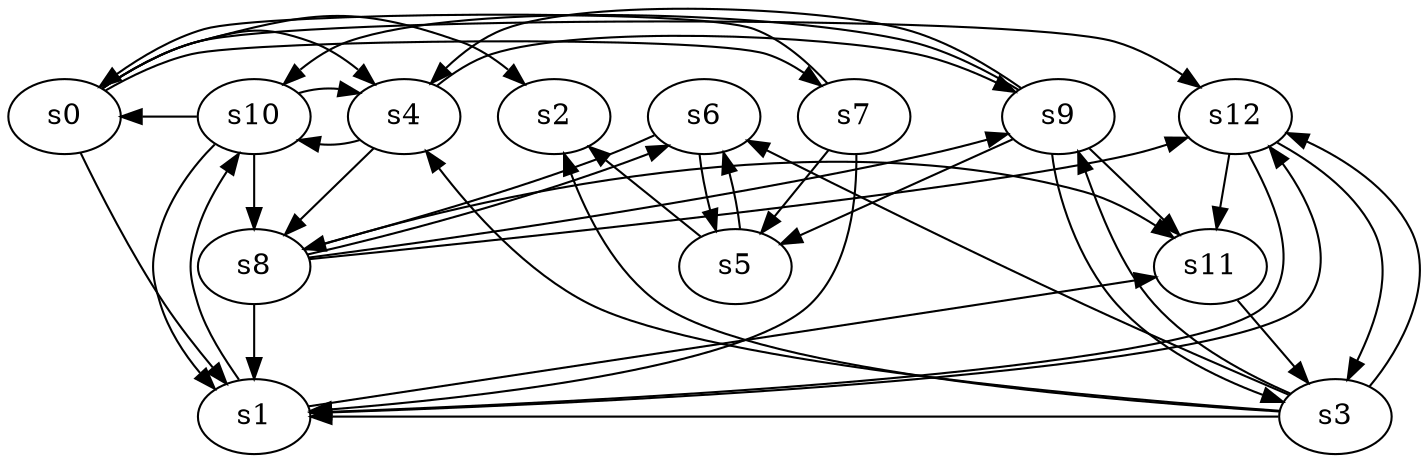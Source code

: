 digraph game_0725_complex_13 {
    s0 [name="s0", player=1, target=1];
    s1 [name="s1", player=0];
    s2 [name="s2", player=0];
    s3 [name="s3", player=0];
    s4 [name="s4", player=0];
    s5 [name="s5", player=1];
    s6 [name="s6", player=1];
    s7 [name="s7", player=1];
    s8 [name="s8", player=1, target=1];
    s9 [name="s9", player=1];
    s10 [name="s10", player=0];
    s11 [name="s11", player=1];
    s12 [name="s12", player=1];

    s0 -> s1 [constraint="time % 4 == 0 && time % 3 == 1"];
    s0 -> s2 [constraint="time % 5 == 0 || time % 2 == 0"];
    s0 -> s4 [constraint="!(time % 5 == 2)"];
    s0 -> s7 [constraint="!(time % 5 == 3)"];
    s0 -> s12 [constraint="time == 4 || time == 5 || time == 6 || time == 11 || time == 12"];
    s1 -> s10 [constraint="time % 4 == 3 && time % 4 == 2"];
    s1 -> s11 [constraint="time == 2 || time == 5 || time == 8 || time == 9"];
    s1 -> s12 [constraint="time % 5 == 0 || time % 5 == 1"];
    s3 -> s1 [constraint="time == 13 || time == 17 || time == 19 || time == 22 || time == 27"];
    s3 -> s2 [constraint="time % 2 == 1"];
    s3 -> s4 [constraint="time % 2 == 1 && time % 3 == 2"];
    s3 -> s6 [constraint="!(time % 5 == 0)"];
    s3 -> s9 [constraint="time == 1 || time == 5"];
    s3 -> s12 [constraint="!(time % 4 == 0)"];
    s4 -> s8 [constraint="time % 4 == 2"];
    s4 -> s9 [constraint="time % 4 == 1 && time % 5 == 0"];
    s4 -> s10 [constraint="!(time % 5 == 3)"];
    s5 -> s2 [constraint="!(time % 6 == 5)"];
    s5 -> s6 [constraint="!(time % 3 == 2)"];
    s6 -> s5;
    s6 -> s8 [constraint="time % 4 == 3 && time % 3 == 2"];
    s7 -> s0 [constraint="time % 5 == 1 || time % 3 == 0"];
    s7 -> s1 [constraint="time % 3 == 0 && time % 3 == 1"];
    s7 -> s5;
    s8 -> s1;
    s8 -> s6 [constraint="time % 2 == 0 && time % 5 == 0"];
    s8 -> s9 [constraint="time % 2 == 1"];
    s8 -> s11 [constraint="time == 0 || time == 1 || time == 5 || time == 13"];
    s8 -> s12 [constraint="time % 4 == 3 && time % 4 == 2"];
    s9 -> s3 [constraint="time % 3 == 1 || time % 3 == 1"];
    s9 -> s4 [constraint="time == 6"];
    s9 -> s5 [constraint="time == 3 || time == 7 || time == 10 || time == 11"];
    s9 -> s10 [constraint="time == 3"];
    s9 -> s11 [constraint="!(time % 6 == 2)"];
    s10 -> s0 [constraint="!(time % 2 == 0)"];
    s10 -> s1 [constraint="!(time % 6 == 4)"];
    s10 -> s4 [constraint="time % 2 == 0 || time % 3 == 0"];
    s10 -> s8;
    s11 -> s3;
    s12 -> s1 [constraint="!(time % 2 == 1)"];
    s12 -> s3;
    s12 -> s11;
}
